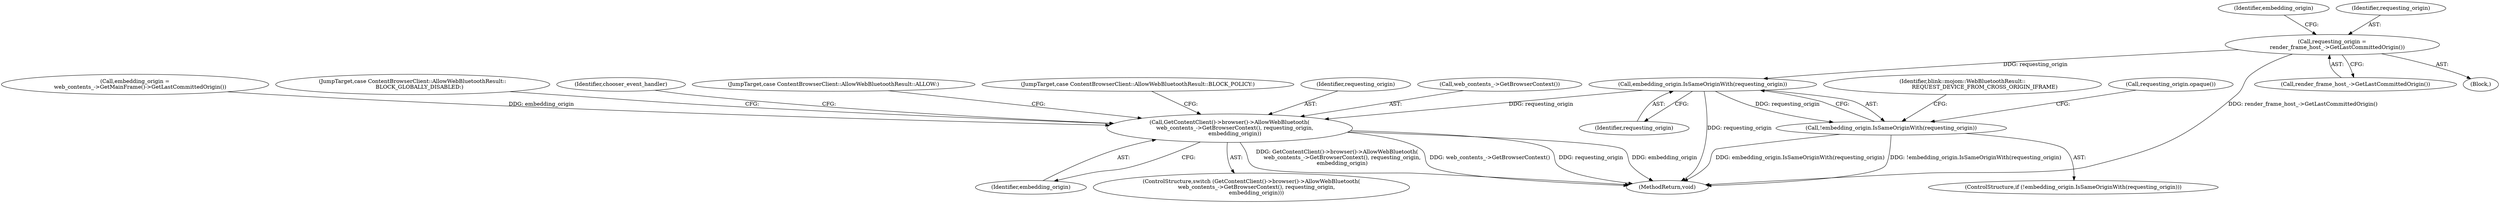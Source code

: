 digraph "1_Chrome_62154472bd2c43e1790dd1bd8a527c1db9118d88@del" {
"1000140" [label="(Call,requesting_origin =\n      render_frame_host_->GetLastCommittedOrigin())"];
"1000149" [label="(Call,embedding_origin.IsSameOriginWith(requesting_origin))"];
"1000148" [label="(Call,!embedding_origin.IsSameOriginWith(requesting_origin))"];
"1000172" [label="(Call,GetContentClient()->browser()->AllowWebBluetooth(\n      web_contents_->GetBrowserContext(), requesting_origin,\n      embedding_origin))"];
"1000149" [label="(Call,embedding_origin.IsSameOriginWith(requesting_origin))"];
"1000145" [label="(Identifier,embedding_origin)"];
"1000173" [label="(Call,web_contents_->GetBrowserContext())"];
"1000172" [label="(Call,GetContentClient()->browser()->AllowWebBluetooth(\n      web_contents_->GetBrowserContext(), requesting_origin,\n      embedding_origin))"];
"1000153" [label="(Identifier,blink::mojom::WebBluetoothResult::\n                          REQUEST_DEVICE_FROM_CROSS_ORIGIN_IFRAME)"];
"1000150" [label="(Identifier,requesting_origin)"];
"1000175" [label="(Identifier,embedding_origin)"];
"1000144" [label="(Call,embedding_origin =\n      web_contents_->GetMainFrame()->GetLastCommittedOrigin())"];
"1000171" [label="(ControlStructure,switch (GetContentClient()->browser()->AllowWebBluetooth(\n      web_contents_->GetBrowserContext(), requesting_origin,\n      embedding_origin)))"];
"1000140" [label="(Call,requesting_origin =\n      render_frame_host_->GetLastCommittedOrigin())"];
"1000147" [label="(ControlStructure,if (!embedding_origin.IsSameOriginWith(requesting_origin)))"];
"1000184" [label="(JumpTarget,case ContentBrowserClient::AllowWebBluetoothResult::\n        BLOCK_GLOBALLY_DISABLED:)"];
"1000251" [label="(MethodReturn,void)"];
"1000141" [label="(Identifier,requesting_origin)"];
"1000198" [label="(Identifier,chooser_event_handler)"];
"1000142" [label="(Call,render_frame_host_->GetLastCommittedOrigin())"];
"1000194" [label="(JumpTarget,case ContentBrowserClient::AllowWebBluetoothResult::ALLOW:)"];
"1000105" [label="(Block,)"];
"1000148" [label="(Call,!embedding_origin.IsSameOriginWith(requesting_origin))"];
"1000177" [label="(JumpTarget,case ContentBrowserClient::AllowWebBluetoothResult::BLOCK_POLICY:)"];
"1000157" [label="(Call,requesting_origin.opaque())"];
"1000174" [label="(Identifier,requesting_origin)"];
"1000140" -> "1000105"  [label="AST: "];
"1000140" -> "1000142"  [label="CFG: "];
"1000141" -> "1000140"  [label="AST: "];
"1000142" -> "1000140"  [label="AST: "];
"1000145" -> "1000140"  [label="CFG: "];
"1000140" -> "1000251"  [label="DDG: render_frame_host_->GetLastCommittedOrigin()"];
"1000140" -> "1000149"  [label="DDG: requesting_origin"];
"1000149" -> "1000148"  [label="AST: "];
"1000149" -> "1000150"  [label="CFG: "];
"1000150" -> "1000149"  [label="AST: "];
"1000148" -> "1000149"  [label="CFG: "];
"1000149" -> "1000251"  [label="DDG: requesting_origin"];
"1000149" -> "1000148"  [label="DDG: requesting_origin"];
"1000149" -> "1000172"  [label="DDG: requesting_origin"];
"1000148" -> "1000147"  [label="AST: "];
"1000153" -> "1000148"  [label="CFG: "];
"1000157" -> "1000148"  [label="CFG: "];
"1000148" -> "1000251"  [label="DDG: embedding_origin.IsSameOriginWith(requesting_origin)"];
"1000148" -> "1000251"  [label="DDG: !embedding_origin.IsSameOriginWith(requesting_origin)"];
"1000172" -> "1000171"  [label="AST: "];
"1000172" -> "1000175"  [label="CFG: "];
"1000173" -> "1000172"  [label="AST: "];
"1000174" -> "1000172"  [label="AST: "];
"1000175" -> "1000172"  [label="AST: "];
"1000177" -> "1000172"  [label="CFG: "];
"1000184" -> "1000172"  [label="CFG: "];
"1000194" -> "1000172"  [label="CFG: "];
"1000198" -> "1000172"  [label="CFG: "];
"1000172" -> "1000251"  [label="DDG: GetContentClient()->browser()->AllowWebBluetooth(\n      web_contents_->GetBrowserContext(), requesting_origin,\n      embedding_origin)"];
"1000172" -> "1000251"  [label="DDG: web_contents_->GetBrowserContext()"];
"1000172" -> "1000251"  [label="DDG: requesting_origin"];
"1000172" -> "1000251"  [label="DDG: embedding_origin"];
"1000144" -> "1000172"  [label="DDG: embedding_origin"];
}

